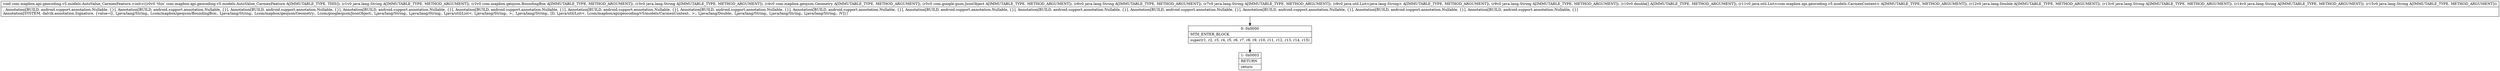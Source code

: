 digraph "CFG forcom.mapbox.api.geocoding.v5.models.AutoValue_CarmenFeature.\<init\>(Ljava\/lang\/String;Lcom\/mapbox\/geojson\/BoundingBox;Ljava\/lang\/String;Lcom\/mapbox\/geojson\/Geometry;Lcom\/google\/gson\/JsonObject;Ljava\/lang\/String;Ljava\/lang\/String;Ljava\/util\/List;Ljava\/lang\/String;[DLjava\/util\/List;Ljava\/lang\/Double;Ljava\/lang\/String;Ljava\/lang\/String;Ljava\/lang\/String;)V" {
Node_0 [shape=record,label="{0\:\ 0x0000|MTH_ENTER_BLOCK\l|super(r1, r2, r3, r4, r5, r6, r7, r8, r9, r10, r11, r12, r13, r14, r15)\l}"];
Node_1 [shape=record,label="{1\:\ 0x0003|RETURN\l|return\l}"];
MethodNode[shape=record,label="{void com.mapbox.api.geocoding.v5.models.AutoValue_CarmenFeature.\<init\>((r0v0 'this' com.mapbox.api.geocoding.v5.models.AutoValue_CarmenFeature A[IMMUTABLE_TYPE, THIS]), (r1v0 java.lang.String A[IMMUTABLE_TYPE, METHOD_ARGUMENT]), (r2v0 com.mapbox.geojson.BoundingBox A[IMMUTABLE_TYPE, METHOD_ARGUMENT]), (r3v0 java.lang.String A[IMMUTABLE_TYPE, METHOD_ARGUMENT]), (r4v0 com.mapbox.geojson.Geometry A[IMMUTABLE_TYPE, METHOD_ARGUMENT]), (r5v0 com.google.gson.JsonObject A[IMMUTABLE_TYPE, METHOD_ARGUMENT]), (r6v0 java.lang.String A[IMMUTABLE_TYPE, METHOD_ARGUMENT]), (r7v0 java.lang.String A[IMMUTABLE_TYPE, METHOD_ARGUMENT]), (r8v0 java.util.List\<java.lang.String\> A[IMMUTABLE_TYPE, METHOD_ARGUMENT]), (r9v0 java.lang.String A[IMMUTABLE_TYPE, METHOD_ARGUMENT]), (r10v0 double[] A[IMMUTABLE_TYPE, METHOD_ARGUMENT]), (r11v0 java.util.List\<com.mapbox.api.geocoding.v5.models.CarmenContext\> A[IMMUTABLE_TYPE, METHOD_ARGUMENT]), (r12v0 java.lang.Double A[IMMUTABLE_TYPE, METHOD_ARGUMENT]), (r13v0 java.lang.String A[IMMUTABLE_TYPE, METHOD_ARGUMENT]), (r14v0 java.lang.String A[IMMUTABLE_TYPE, METHOD_ARGUMENT]), (r15v0 java.lang.String A[IMMUTABLE_TYPE, METHOD_ARGUMENT]))  | , Annotation[BUILD, android.support.annotation.Nullable, \{\}], Annotation[BUILD, android.support.annotation.Nullable, \{\}], Annotation[BUILD, android.support.annotation.Nullable, \{\}], Annotation[BUILD, android.support.annotation.Nullable, \{\}], Annotation[BUILD, android.support.annotation.Nullable, \{\}], Annotation[BUILD, android.support.annotation.Nullable, \{\}], Annotation[BUILD, android.support.annotation.Nullable, \{\}], Annotation[BUILD, android.support.annotation.Nullable, \{\}], Annotation[BUILD, android.support.annotation.Nullable, \{\}], Annotation[BUILD, android.support.annotation.Nullable, \{\}], Annotation[BUILD, android.support.annotation.Nullable, \{\}], Annotation[BUILD, android.support.annotation.Nullable, \{\}], Annotation[BUILD, android.support.annotation.Nullable, \{\}], Annotation[BUILD, android.support.annotation.Nullable, \{\}]\lAnnotation[SYSTEM, dalvik.annotation.Signature, \{value=[(, Ljava\/lang\/String;, Lcom\/mapbox\/geojson\/BoundingBox;, Ljava\/lang\/String;, Lcom\/mapbox\/geojson\/Geometry;, Lcom\/google\/gson\/JsonObject;, Ljava\/lang\/String;, Ljava\/lang\/String;, Ljava\/util\/List\<, Ljava\/lang\/String;, \>;, Ljava\/lang\/String;, [D, Ljava\/util\/List\<, Lcom\/mapbox\/api\/geocoding\/v5\/models\/CarmenContext;, \>;, Ljava\/lang\/Double;, Ljava\/lang\/String;, Ljava\/lang\/String;, Ljava\/lang\/String;, )V]\}]\l}"];
MethodNode -> Node_0;
Node_0 -> Node_1;
}

